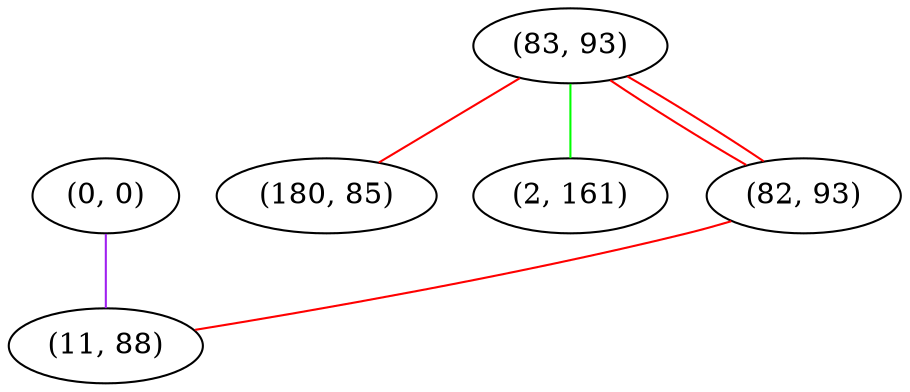 graph "" {
"(0, 0)";
"(83, 93)";
"(180, 85)";
"(2, 161)";
"(82, 93)";
"(11, 88)";
"(0, 0)" -- "(11, 88)"  [color=purple, key=0, weight=4];
"(83, 93)" -- "(180, 85)"  [color=red, key=0, weight=1];
"(83, 93)" -- "(82, 93)"  [color=red, key=0, weight=1];
"(83, 93)" -- "(82, 93)"  [color=red, key=1, weight=1];
"(83, 93)" -- "(2, 161)"  [color=green, key=0, weight=2];
"(82, 93)" -- "(11, 88)"  [color=red, key=0, weight=1];
}
